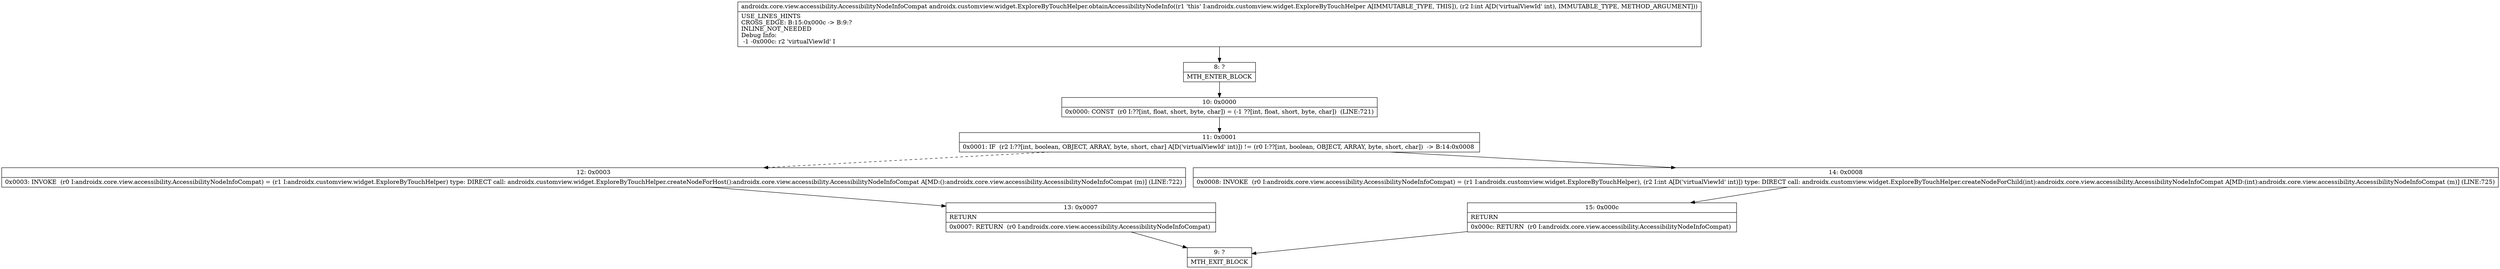 digraph "CFG forandroidx.customview.widget.ExploreByTouchHelper.obtainAccessibilityNodeInfo(I)Landroidx\/core\/view\/accessibility\/AccessibilityNodeInfoCompat;" {
Node_8 [shape=record,label="{8\:\ ?|MTH_ENTER_BLOCK\l}"];
Node_10 [shape=record,label="{10\:\ 0x0000|0x0000: CONST  (r0 I:??[int, float, short, byte, char]) = (\-1 ??[int, float, short, byte, char])  (LINE:721)\l}"];
Node_11 [shape=record,label="{11\:\ 0x0001|0x0001: IF  (r2 I:??[int, boolean, OBJECT, ARRAY, byte, short, char] A[D('virtualViewId' int)]) != (r0 I:??[int, boolean, OBJECT, ARRAY, byte, short, char])  \-\> B:14:0x0008 \l}"];
Node_12 [shape=record,label="{12\:\ 0x0003|0x0003: INVOKE  (r0 I:androidx.core.view.accessibility.AccessibilityNodeInfoCompat) = (r1 I:androidx.customview.widget.ExploreByTouchHelper) type: DIRECT call: androidx.customview.widget.ExploreByTouchHelper.createNodeForHost():androidx.core.view.accessibility.AccessibilityNodeInfoCompat A[MD:():androidx.core.view.accessibility.AccessibilityNodeInfoCompat (m)] (LINE:722)\l}"];
Node_13 [shape=record,label="{13\:\ 0x0007|RETURN\l|0x0007: RETURN  (r0 I:androidx.core.view.accessibility.AccessibilityNodeInfoCompat) \l}"];
Node_9 [shape=record,label="{9\:\ ?|MTH_EXIT_BLOCK\l}"];
Node_14 [shape=record,label="{14\:\ 0x0008|0x0008: INVOKE  (r0 I:androidx.core.view.accessibility.AccessibilityNodeInfoCompat) = (r1 I:androidx.customview.widget.ExploreByTouchHelper), (r2 I:int A[D('virtualViewId' int)]) type: DIRECT call: androidx.customview.widget.ExploreByTouchHelper.createNodeForChild(int):androidx.core.view.accessibility.AccessibilityNodeInfoCompat A[MD:(int):androidx.core.view.accessibility.AccessibilityNodeInfoCompat (m)] (LINE:725)\l}"];
Node_15 [shape=record,label="{15\:\ 0x000c|RETURN\l|0x000c: RETURN  (r0 I:androidx.core.view.accessibility.AccessibilityNodeInfoCompat) \l}"];
MethodNode[shape=record,label="{androidx.core.view.accessibility.AccessibilityNodeInfoCompat androidx.customview.widget.ExploreByTouchHelper.obtainAccessibilityNodeInfo((r1 'this' I:androidx.customview.widget.ExploreByTouchHelper A[IMMUTABLE_TYPE, THIS]), (r2 I:int A[D('virtualViewId' int), IMMUTABLE_TYPE, METHOD_ARGUMENT]))  | USE_LINES_HINTS\lCROSS_EDGE: B:15:0x000c \-\> B:9:?\lINLINE_NOT_NEEDED\lDebug Info:\l  \-1 \-0x000c: r2 'virtualViewId' I\l}"];
MethodNode -> Node_8;Node_8 -> Node_10;
Node_10 -> Node_11;
Node_11 -> Node_12[style=dashed];
Node_11 -> Node_14;
Node_12 -> Node_13;
Node_13 -> Node_9;
Node_14 -> Node_15;
Node_15 -> Node_9;
}

